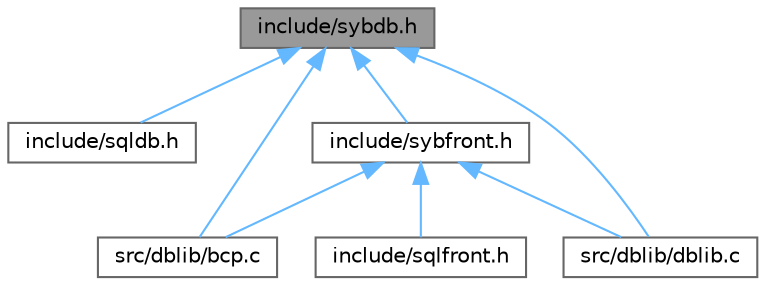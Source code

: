 digraph "include/sybdb.h"
{
 // LATEX_PDF_SIZE
  bgcolor="transparent";
  edge [fontname=Helvetica,fontsize=10,labelfontname=Helvetica,labelfontsize=10];
  node [fontname=Helvetica,fontsize=10,shape=box,height=0.2,width=0.4];
  Node1 [id="Node000001",label="include/sybdb.h",height=0.2,width=0.4,color="gray40", fillcolor="grey60", style="filled", fontcolor="black",tooltip="Primary include file for db-lib applications."];
  Node1 -> Node2 [id="edge1_Node000001_Node000002",dir="back",color="steelblue1",style="solid",tooltip=" "];
  Node2 [id="Node000002",label="include/sqldb.h",height=0.2,width=0.4,color="grey40", fillcolor="white", style="filled",URL="$a00512_source.html",tooltip=" "];
  Node1 -> Node3 [id="edge2_Node000001_Node000003",dir="back",color="steelblue1",style="solid",tooltip=" "];
  Node3 [id="Node000003",label="include/sybfront.h",height=0.2,width=0.4,color="grey40", fillcolor="white", style="filled",URL="$a00527_source.html",tooltip=" "];
  Node3 -> Node4 [id="edge3_Node000003_Node000004",dir="back",color="steelblue1",style="solid",tooltip=" "];
  Node4 [id="Node000004",label="include/sqlfront.h",height=0.2,width=0.4,color="grey40", fillcolor="white", style="filled",URL="$a00515_source.html",tooltip=" "];
  Node3 -> Node5 [id="edge4_Node000003_Node000005",dir="back",color="steelblue1",style="solid",tooltip=" "];
  Node5 [id="Node000005",label="src/dblib/bcp.c",height=0.2,width=0.4,color="grey40", fillcolor="white", style="filled",URL="$a01452.html",tooltip="Implementation of db-lib bulk copy functions."];
  Node3 -> Node6 [id="edge5_Node000003_Node000006",dir="back",color="steelblue1",style="solid",tooltip=" "];
  Node6 [id="Node000006",label="src/dblib/dblib.c",height=0.2,width=0.4,color="grey40", fillcolor="white", style="filled",URL="$a00089.html",tooltip="Main implementation file for db-lib."];
  Node1 -> Node5 [id="edge6_Node000001_Node000005",dir="back",color="steelblue1",style="solid",tooltip=" "];
  Node1 -> Node6 [id="edge7_Node000001_Node000006",dir="back",color="steelblue1",style="solid",tooltip=" "];
}
